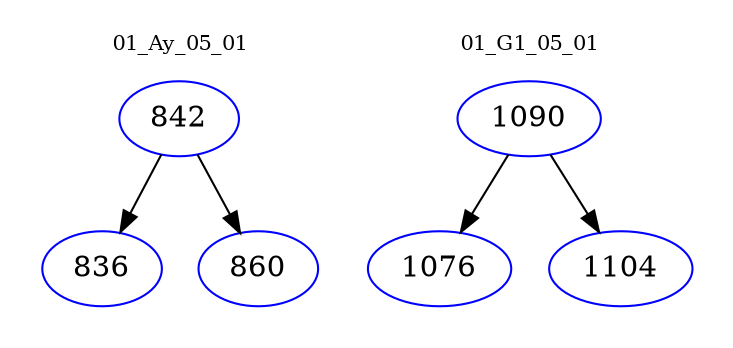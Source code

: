 digraph{
subgraph cluster_0 {
color = white
label = "01_Ay_05_01";
fontsize=10;
T0_842 [label="842", color="blue"]
T0_842 -> T0_836 [color="black"]
T0_836 [label="836", color="blue"]
T0_842 -> T0_860 [color="black"]
T0_860 [label="860", color="blue"]
}
subgraph cluster_1 {
color = white
label = "01_G1_05_01";
fontsize=10;
T1_1090 [label="1090", color="blue"]
T1_1090 -> T1_1076 [color="black"]
T1_1076 [label="1076", color="blue"]
T1_1090 -> T1_1104 [color="black"]
T1_1104 [label="1104", color="blue"]
}
}
